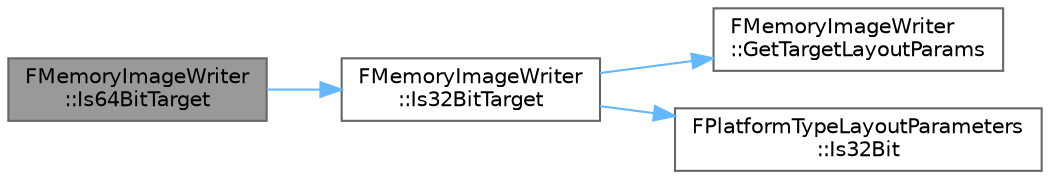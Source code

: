digraph "FMemoryImageWriter::Is64BitTarget"
{
 // INTERACTIVE_SVG=YES
 // LATEX_PDF_SIZE
  bgcolor="transparent";
  edge [fontname=Helvetica,fontsize=10,labelfontname=Helvetica,labelfontsize=10];
  node [fontname=Helvetica,fontsize=10,shape=box,height=0.2,width=0.4];
  rankdir="LR";
  Node1 [id="Node000001",label="FMemoryImageWriter\l::Is64BitTarget",height=0.2,width=0.4,color="gray40", fillcolor="grey60", style="filled", fontcolor="black",tooltip=" "];
  Node1 -> Node2 [id="edge1_Node000001_Node000002",color="steelblue1",style="solid",tooltip=" "];
  Node2 [id="Node000002",label="FMemoryImageWriter\l::Is32BitTarget",height=0.2,width=0.4,color="grey40", fillcolor="white", style="filled",URL="$d7/db2/classFMemoryImageWriter.html#aee2cdec06bc9e9054c945fde120e029b",tooltip=" "];
  Node2 -> Node3 [id="edge2_Node000002_Node000003",color="steelblue1",style="solid",tooltip=" "];
  Node3 [id="Node000003",label="FMemoryImageWriter\l::GetTargetLayoutParams",height=0.2,width=0.4,color="grey40", fillcolor="white", style="filled",URL="$d7/db2/classFMemoryImageWriter.html#a75f4984bd96c6acfc8d366a3b095c889",tooltip=" "];
  Node2 -> Node4 [id="edge3_Node000002_Node000004",color="steelblue1",style="solid",tooltip=" "];
  Node4 [id="Node000004",label="FPlatformTypeLayoutParameters\l::Is32Bit",height=0.2,width=0.4,color="grey40", fillcolor="white", style="filled",URL="$d3/dc5/structFPlatformTypeLayoutParameters.html#a8a73fe48e603bdb0dd0466675c10eab2",tooltip=" "];
}

